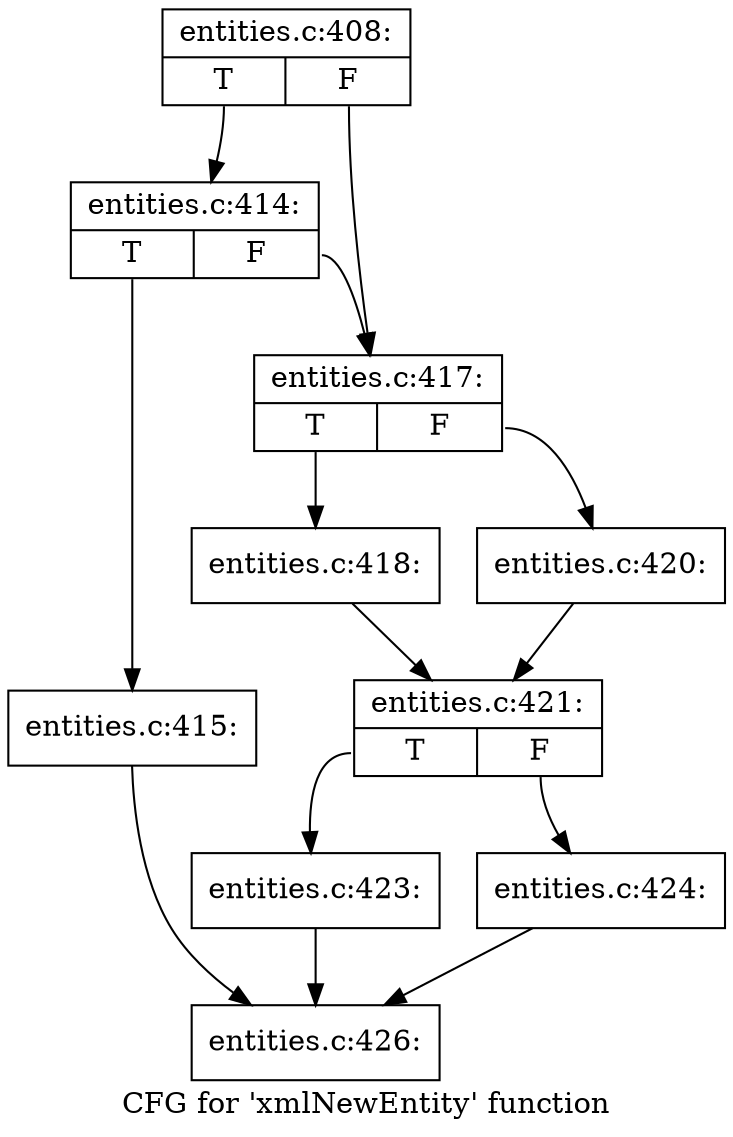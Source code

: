 digraph "CFG for 'xmlNewEntity' function" {
	label="CFG for 'xmlNewEntity' function";

	Node0x559a621510e0 [shape=record,label="{entities.c:408:|{<s0>T|<s1>F}}"];
	Node0x559a621510e0:s0 -> Node0x559a62155b40;
	Node0x559a621510e0:s1 -> Node0x559a62155af0;
	Node0x559a62155b40 [shape=record,label="{entities.c:414:|{<s0>T|<s1>F}}"];
	Node0x559a62155b40:s0 -> Node0x559a62111be0;
	Node0x559a62155b40:s1 -> Node0x559a62155af0;
	Node0x559a62111be0 [shape=record,label="{entities.c:415:}"];
	Node0x559a62111be0 -> Node0x559a62153580;
	Node0x559a62155af0 [shape=record,label="{entities.c:417:|{<s0>T|<s1>F}}"];
	Node0x559a62155af0:s0 -> Node0x559a621567f0;
	Node0x559a62155af0:s1 -> Node0x559a62156890;
	Node0x559a621567f0 [shape=record,label="{entities.c:418:}"];
	Node0x559a621567f0 -> Node0x559a62156840;
	Node0x559a62156890 [shape=record,label="{entities.c:420:}"];
	Node0x559a62156890 -> Node0x559a62156840;
	Node0x559a62156840 [shape=record,label="{entities.c:421:|{<s0>T|<s1>F}}"];
	Node0x559a62156840:s0 -> Node0x559a62157d30;
	Node0x559a62156840:s1 -> Node0x559a62157d80;
	Node0x559a62157d30 [shape=record,label="{entities.c:423:}"];
	Node0x559a62157d30 -> Node0x559a62153580;
	Node0x559a62157d80 [shape=record,label="{entities.c:424:}"];
	Node0x559a62157d80 -> Node0x559a62153580;
	Node0x559a62153580 [shape=record,label="{entities.c:426:}"];
}
